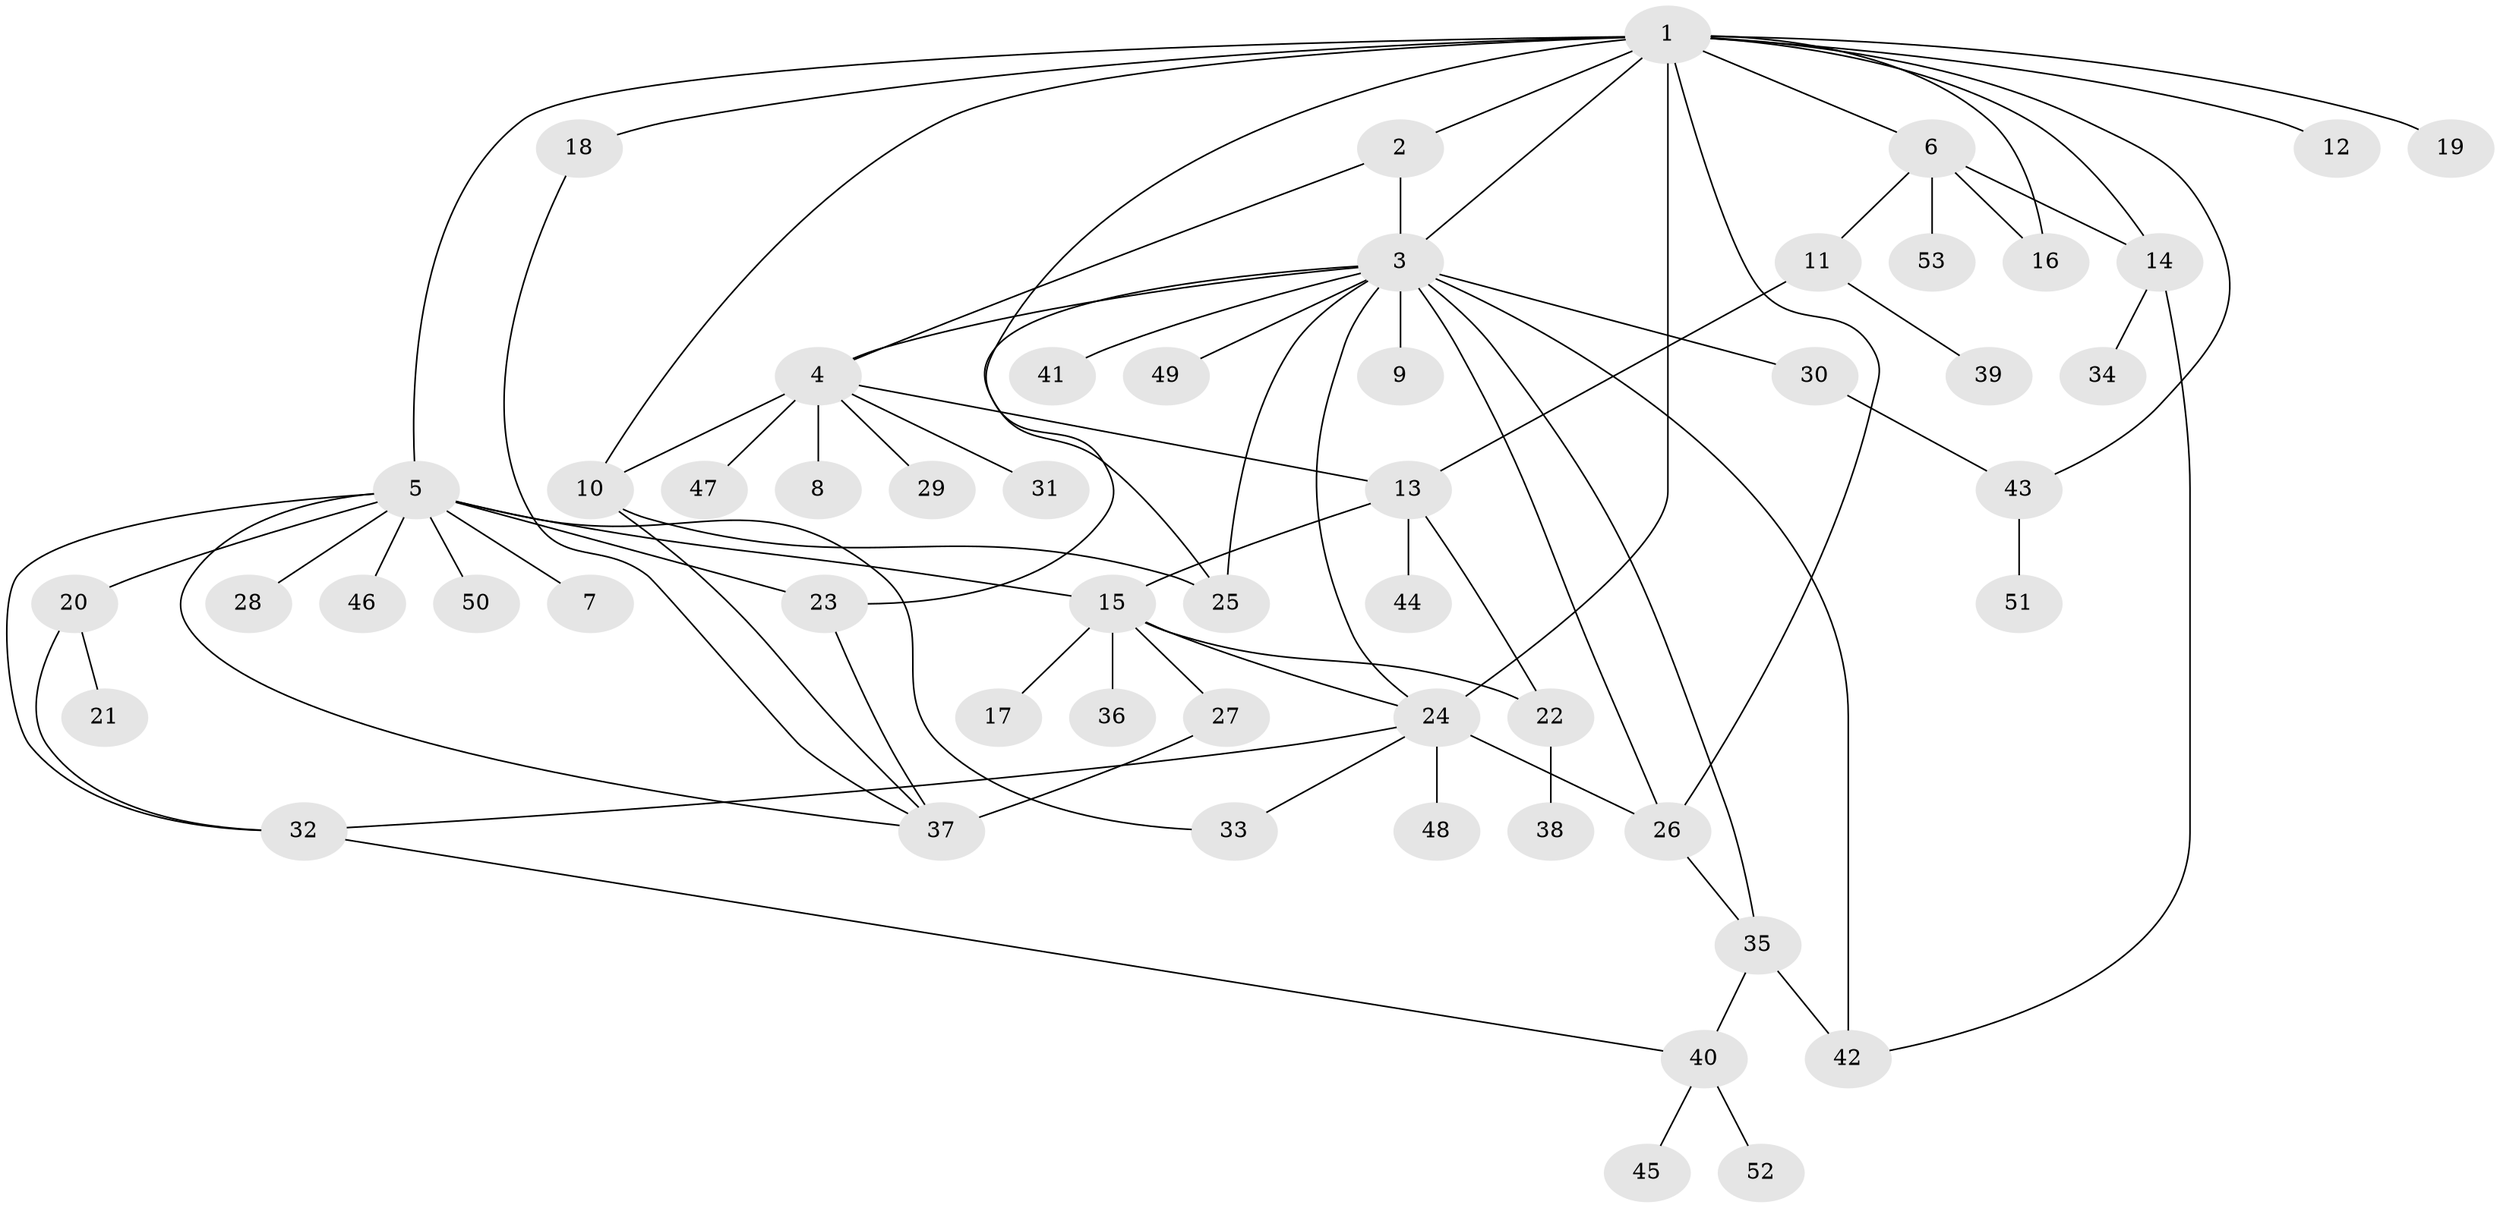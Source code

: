 // original degree distribution, {28: 0.009523809523809525, 4: 0.05714285714285714, 16: 0.009523809523809525, 9: 0.009523809523809525, 12: 0.009523809523809525, 6: 0.01904761904761905, 1: 0.47619047619047616, 2: 0.2571428571428571, 5: 0.0380952380952381, 8: 0.009523809523809525, 3: 0.10476190476190476}
// Generated by graph-tools (version 1.1) at 2025/35/03/09/25 02:35:30]
// undirected, 53 vertices, 79 edges
graph export_dot {
graph [start="1"]
  node [color=gray90,style=filled];
  1;
  2;
  3;
  4;
  5;
  6;
  7;
  8;
  9;
  10;
  11;
  12;
  13;
  14;
  15;
  16;
  17;
  18;
  19;
  20;
  21;
  22;
  23;
  24;
  25;
  26;
  27;
  28;
  29;
  30;
  31;
  32;
  33;
  34;
  35;
  36;
  37;
  38;
  39;
  40;
  41;
  42;
  43;
  44;
  45;
  46;
  47;
  48;
  49;
  50;
  51;
  52;
  53;
  1 -- 2 [weight=1.0];
  1 -- 3 [weight=1.0];
  1 -- 5 [weight=1.0];
  1 -- 6 [weight=1.0];
  1 -- 10 [weight=1.0];
  1 -- 12 [weight=1.0];
  1 -- 14 [weight=1.0];
  1 -- 16 [weight=1.0];
  1 -- 18 [weight=1.0];
  1 -- 19 [weight=1.0];
  1 -- 24 [weight=14.0];
  1 -- 25 [weight=1.0];
  1 -- 26 [weight=1.0];
  1 -- 43 [weight=1.0];
  2 -- 3 [weight=1.0];
  2 -- 4 [weight=1.0];
  3 -- 4 [weight=1.0];
  3 -- 9 [weight=1.0];
  3 -- 23 [weight=1.0];
  3 -- 24 [weight=1.0];
  3 -- 25 [weight=1.0];
  3 -- 26 [weight=1.0];
  3 -- 30 [weight=1.0];
  3 -- 35 [weight=2.0];
  3 -- 41 [weight=1.0];
  3 -- 42 [weight=1.0];
  3 -- 49 [weight=1.0];
  4 -- 8 [weight=1.0];
  4 -- 10 [weight=1.0];
  4 -- 13 [weight=1.0];
  4 -- 29 [weight=1.0];
  4 -- 31 [weight=1.0];
  4 -- 47 [weight=1.0];
  5 -- 7 [weight=1.0];
  5 -- 15 [weight=1.0];
  5 -- 20 [weight=1.0];
  5 -- 23 [weight=1.0];
  5 -- 28 [weight=1.0];
  5 -- 32 [weight=1.0];
  5 -- 33 [weight=1.0];
  5 -- 37 [weight=1.0];
  5 -- 46 [weight=1.0];
  5 -- 50 [weight=1.0];
  6 -- 11 [weight=1.0];
  6 -- 14 [weight=1.0];
  6 -- 16 [weight=1.0];
  6 -- 53 [weight=1.0];
  10 -- 25 [weight=1.0];
  10 -- 37 [weight=1.0];
  11 -- 13 [weight=1.0];
  11 -- 39 [weight=1.0];
  13 -- 15 [weight=1.0];
  13 -- 22 [weight=1.0];
  13 -- 44 [weight=1.0];
  14 -- 34 [weight=1.0];
  14 -- 42 [weight=1.0];
  15 -- 17 [weight=1.0];
  15 -- 22 [weight=1.0];
  15 -- 24 [weight=1.0];
  15 -- 27 [weight=1.0];
  15 -- 36 [weight=1.0];
  18 -- 37 [weight=1.0];
  20 -- 21 [weight=1.0];
  20 -- 32 [weight=1.0];
  22 -- 38 [weight=1.0];
  23 -- 37 [weight=1.0];
  24 -- 26 [weight=1.0];
  24 -- 32 [weight=1.0];
  24 -- 33 [weight=1.0];
  24 -- 48 [weight=1.0];
  26 -- 35 [weight=1.0];
  27 -- 37 [weight=4.0];
  30 -- 43 [weight=1.0];
  32 -- 40 [weight=1.0];
  35 -- 40 [weight=1.0];
  35 -- 42 [weight=1.0];
  40 -- 45 [weight=1.0];
  40 -- 52 [weight=1.0];
  43 -- 51 [weight=1.0];
}
